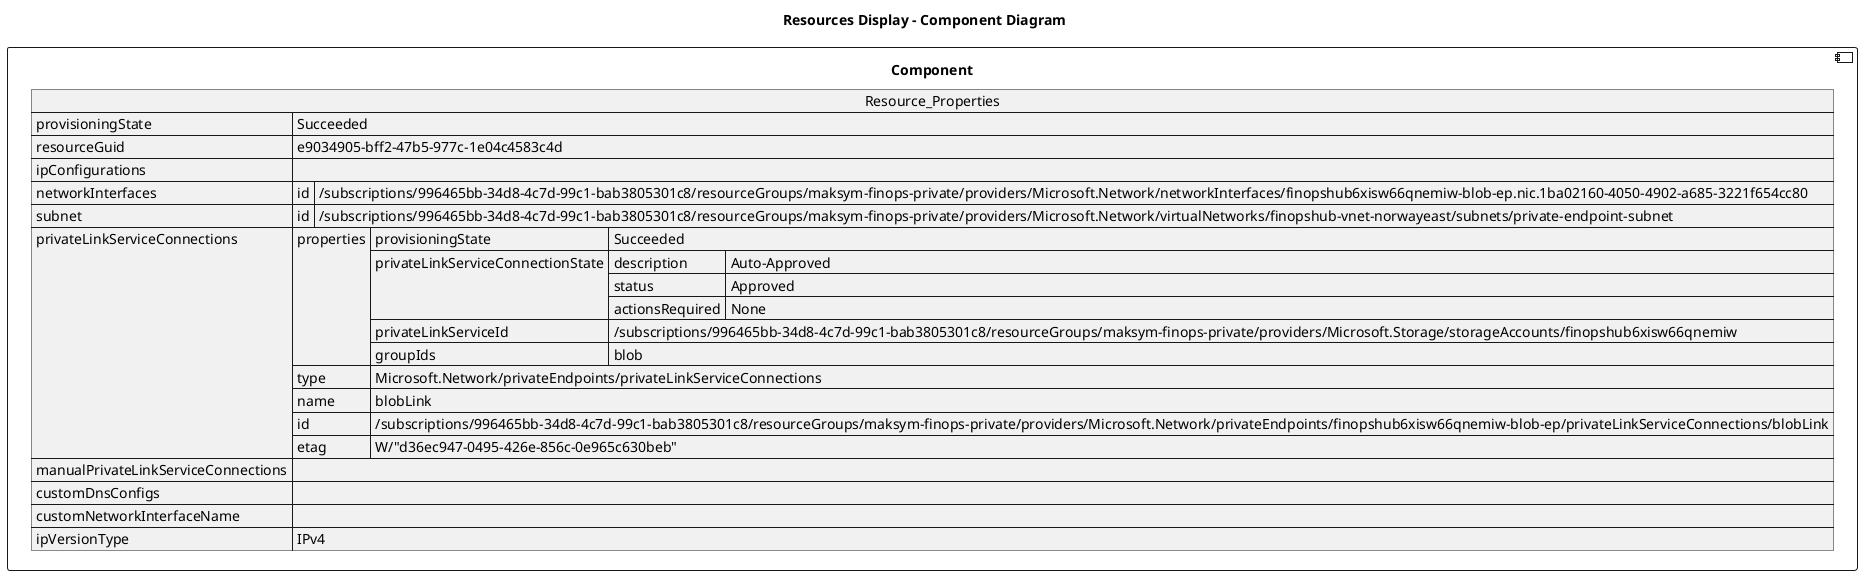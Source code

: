@startuml

title Resources Display - Component Diagram

component Component {

json  Resource_Properties {
  "provisioningState": "Succeeded",
  "resourceGuid": "e9034905-bff2-47b5-977c-1e04c4583c4d",
  "ipConfigurations": [],
  "networkInterfaces": [
    {
      "id": "/subscriptions/996465bb-34d8-4c7d-99c1-bab3805301c8/resourceGroups/maksym-finops-private/providers/Microsoft.Network/networkInterfaces/finopshub6xisw66qnemiw-blob-ep.nic.1ba02160-4050-4902-a685-3221f654cc80"
    }
  ],
  "subnet": {
    "id": "/subscriptions/996465bb-34d8-4c7d-99c1-bab3805301c8/resourceGroups/maksym-finops-private/providers/Microsoft.Network/virtualNetworks/finopshub-vnet-norwayeast/subnets/private-endpoint-subnet"
  },
  "privateLinkServiceConnections": [
    {
      "properties": {
        "provisioningState": "Succeeded",
        "privateLinkServiceConnectionState": {
          "description": "Auto-Approved",
          "status": "Approved",
          "actionsRequired": "None"
        },
        "privateLinkServiceId": "/subscriptions/996465bb-34d8-4c7d-99c1-bab3805301c8/resourceGroups/maksym-finops-private/providers/Microsoft.Storage/storageAccounts/finopshub6xisw66qnemiw",
        "groupIds": [
          "blob"
        ]
      },
      "type": "Microsoft.Network/privateEndpoints/privateLinkServiceConnections",
      "name": "blobLink",
      "id": "/subscriptions/996465bb-34d8-4c7d-99c1-bab3805301c8/resourceGroups/maksym-finops-private/providers/Microsoft.Network/privateEndpoints/finopshub6xisw66qnemiw-blob-ep/privateLinkServiceConnections/blobLink",
      "etag": "W/\"d36ec947-0495-426e-856c-0e965c630beb\""
    }
  ],
  "manualPrivateLinkServiceConnections": [],
  "customDnsConfigs": [],
  "customNetworkInterfaceName": "",
  "ipVersionType": "IPv4"
}
}
@enduml
